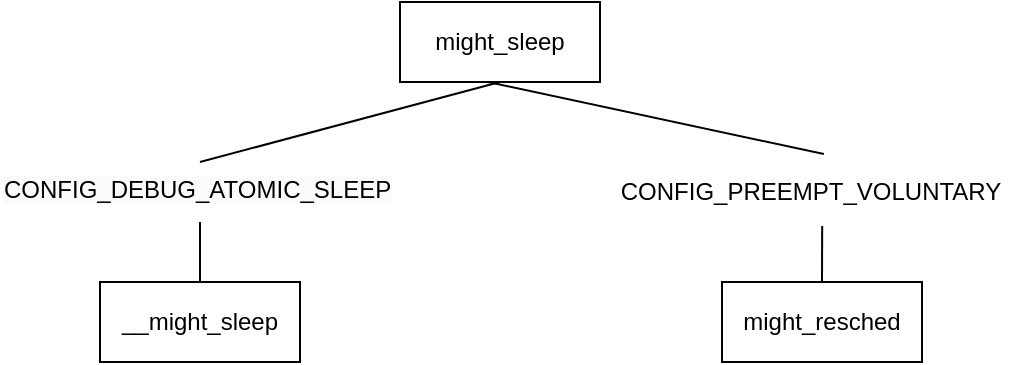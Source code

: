<mxfile version="24.5.2" type="github">
  <diagram name="第 1 页" id="_55CB860vekRNitv7gH5">
    <mxGraphModel dx="1434" dy="786" grid="1" gridSize="10" guides="1" tooltips="1" connect="1" arrows="1" fold="1" page="1" pageScale="1" pageWidth="1654" pageHeight="1169" math="0" shadow="0">
      <root>
        <mxCell id="0" />
        <mxCell id="1" parent="0" />
        <mxCell id="fmq-TAI2vEO312LegLpG-1" value="might_sleep" style="rounded=0;whiteSpace=wrap;html=1;" vertex="1" parent="1">
          <mxGeometry x="570" y="170" width="100" height="40" as="geometry" />
        </mxCell>
        <mxCell id="fmq-TAI2vEO312LegLpG-5" value="&lt;span style=&quot;color: rgb(0, 0, 0); font-family: Helvetica; font-size: 12px; font-style: normal; font-variant-ligatures: normal; font-variant-caps: normal; font-weight: 400; letter-spacing: normal; orphans: 2; text-align: center; text-indent: 0px; text-transform: none; widows: 2; word-spacing: 0px; -webkit-text-stroke-width: 0px; white-space: normal; background-color: rgb(251, 251, 251); text-decoration-thickness: initial; text-decoration-style: initial; text-decoration-color: initial; display: inline !important; float: none;&quot;&gt;CONFIG_DEBUG_ATOMIC_SLEEP&lt;/span&gt;" style="text;whiteSpace=wrap;html=1;" vertex="1" parent="1">
          <mxGeometry x="370" y="250" width="200" height="30" as="geometry" />
        </mxCell>
        <mxCell id="fmq-TAI2vEO312LegLpG-8" value="CONFIG_PREEMPT_VOLUNTARY" style="text;html=1;align=center;verticalAlign=middle;resizable=0;points=[];autosize=1;strokeColor=none;fillColor=none;" vertex="1" parent="1">
          <mxGeometry x="670" y="250" width="210" height="30" as="geometry" />
        </mxCell>
        <mxCell id="fmq-TAI2vEO312LegLpG-10" value="__might_sleep" style="rounded=0;whiteSpace=wrap;html=1;" vertex="1" parent="1">
          <mxGeometry x="420" y="310" width="100" height="40" as="geometry" />
        </mxCell>
        <mxCell id="fmq-TAI2vEO312LegLpG-11" value="might_resched" style="rounded=0;whiteSpace=wrap;html=1;" vertex="1" parent="1">
          <mxGeometry x="731" y="310" width="100" height="40" as="geometry" />
        </mxCell>
        <mxCell id="fmq-TAI2vEO312LegLpG-12" value="" style="endArrow=none;html=1;rounded=0;entryX=0.5;entryY=1;entryDx=0;entryDy=0;exitX=0.5;exitY=0;exitDx=0;exitDy=0;" edge="1" parent="1" source="fmq-TAI2vEO312LegLpG-5" target="fmq-TAI2vEO312LegLpG-1">
          <mxGeometry width="50" height="50" relative="1" as="geometry">
            <mxPoint x="700" y="430" as="sourcePoint" />
            <mxPoint x="750" y="380" as="targetPoint" />
          </mxGeometry>
        </mxCell>
        <mxCell id="fmq-TAI2vEO312LegLpG-13" value="" style="endArrow=none;html=1;rounded=0;exitX=0.44;exitY=1;exitDx=0;exitDy=0;exitPerimeter=0;entryX=0.533;entryY=-0.133;entryDx=0;entryDy=0;entryPerimeter=0;" edge="1" parent="1" source="fmq-TAI2vEO312LegLpG-1" target="fmq-TAI2vEO312LegLpG-8">
          <mxGeometry width="50" height="50" relative="1" as="geometry">
            <mxPoint x="700" y="430" as="sourcePoint" />
            <mxPoint x="750" y="380" as="targetPoint" />
          </mxGeometry>
        </mxCell>
        <mxCell id="fmq-TAI2vEO312LegLpG-14" value="" style="endArrow=none;html=1;rounded=0;entryX=0.5;entryY=1;entryDx=0;entryDy=0;exitX=0.5;exitY=0;exitDx=0;exitDy=0;" edge="1" parent="1" source="fmq-TAI2vEO312LegLpG-10" target="fmq-TAI2vEO312LegLpG-5">
          <mxGeometry width="50" height="50" relative="1" as="geometry">
            <mxPoint x="700" y="430" as="sourcePoint" />
            <mxPoint x="750" y="380" as="targetPoint" />
          </mxGeometry>
        </mxCell>
        <mxCell id="fmq-TAI2vEO312LegLpG-16" value="" style="endArrow=none;html=1;rounded=0;entryX=0.529;entryY=1.067;entryDx=0;entryDy=0;entryPerimeter=0;exitX=0.5;exitY=0;exitDx=0;exitDy=0;" edge="1" parent="1" source="fmq-TAI2vEO312LegLpG-11" target="fmq-TAI2vEO312LegLpG-8">
          <mxGeometry width="50" height="50" relative="1" as="geometry">
            <mxPoint x="700" y="430" as="sourcePoint" />
            <mxPoint x="750" y="380" as="targetPoint" />
          </mxGeometry>
        </mxCell>
      </root>
    </mxGraphModel>
  </diagram>
</mxfile>
